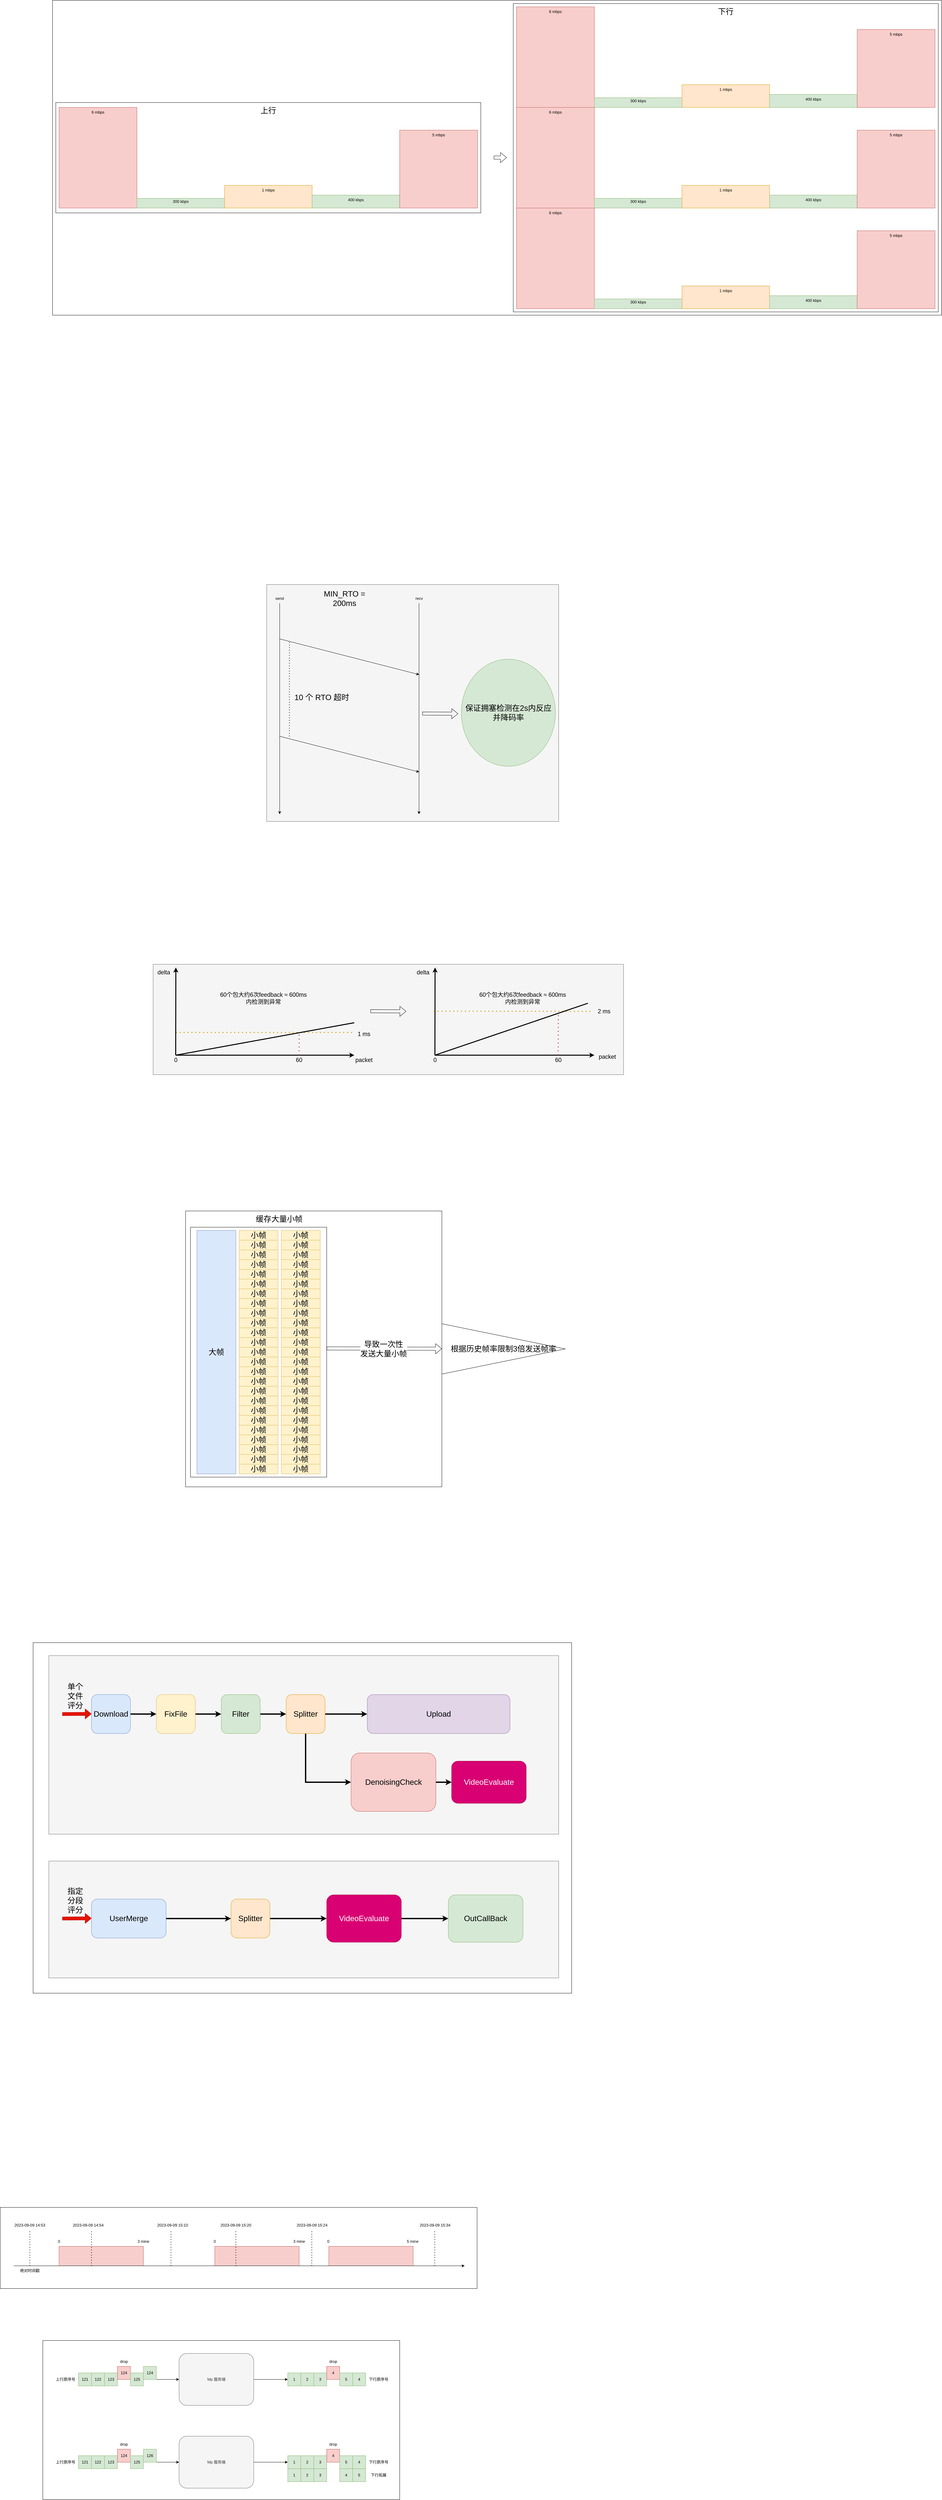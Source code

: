 <mxfile version="22.0.8" type="github">
  <diagram name="第 1 页" id="260TUSk2W1-GkV5xTCUj">
    <mxGraphModel dx="3405" dy="935" grid="1" gridSize="10" guides="1" tooltips="1" connect="1" arrows="1" fold="1" page="1" pageScale="1" pageWidth="827" pageHeight="1169" math="0" shadow="0">
      <root>
        <mxCell id="0" />
        <mxCell id="1" parent="0" />
        <mxCell id="SspkQav-6t4K1H_kej0I-39" value="" style="rounded=0;whiteSpace=wrap;html=1;" vertex="1" parent="1">
          <mxGeometry x="-1260" y="6040" width="1660" height="1080" as="geometry" />
        </mxCell>
        <mxCell id="SPhY1zzOBNbTOsHcX1JP-87" value="" style="rounded=0;whiteSpace=wrap;html=1;" parent="1" vertex="1">
          <mxGeometry x="-790" y="4710" width="790" height="850" as="geometry" />
        </mxCell>
        <mxCell id="SPhY1zzOBNbTOsHcX1JP-146" value="" style="rounded=0;whiteSpace=wrap;html=1;" parent="1" vertex="1">
          <mxGeometry x="-775" y="4760" width="420" height="770" as="geometry" />
        </mxCell>
        <mxCell id="SPhY1zzOBNbTOsHcX1JP-72" value="" style="rounded=0;whiteSpace=wrap;html=1;fillColor=#f5f5f5;fontColor=#333333;strokeColor=#666666;" parent="1" vertex="1">
          <mxGeometry x="-890" y="3950" width="1450" height="340" as="geometry" />
        </mxCell>
        <mxCell id="SPhY1zzOBNbTOsHcX1JP-46" value="" style="rounded=0;whiteSpace=wrap;html=1;" parent="1" vertex="1">
          <mxGeometry x="-1200" y="980" width="2740" height="970" as="geometry" />
        </mxCell>
        <mxCell id="SPhY1zzOBNbTOsHcX1JP-42" value="" style="rounded=0;whiteSpace=wrap;html=1;" parent="1" vertex="1">
          <mxGeometry x="-1190" y="1295" width="1310" height="340" as="geometry" />
        </mxCell>
        <mxCell id="SPhY1zzOBNbTOsHcX1JP-1" value="" style="rounded=0;whiteSpace=wrap;html=1;" parent="1" vertex="1">
          <mxGeometry x="220" y="990" width="1310" height="950" as="geometry" />
        </mxCell>
        <mxCell id="SPhY1zzOBNbTOsHcX1JP-2" value="" style="rounded=0;whiteSpace=wrap;html=1;fillColor=#f8cecc;strokeColor=#b85450;" parent="1" vertex="1">
          <mxGeometry x="-1180" y="1310" width="240" height="310" as="geometry" />
        </mxCell>
        <mxCell id="SPhY1zzOBNbTOsHcX1JP-3" value="" style="rounded=0;whiteSpace=wrap;html=1;fillColor=#d5e8d4;strokeColor=#82b366;" parent="1" vertex="1">
          <mxGeometry x="-940" y="1590" width="270" height="30" as="geometry" />
        </mxCell>
        <mxCell id="SPhY1zzOBNbTOsHcX1JP-4" value="" style="rounded=0;whiteSpace=wrap;html=1;fillColor=#ffe6cc;strokeColor=#d79b00;" parent="1" vertex="1">
          <mxGeometry x="-670" y="1550" width="270" height="70" as="geometry" />
        </mxCell>
        <mxCell id="SPhY1zzOBNbTOsHcX1JP-5" value="" style="rounded=0;whiteSpace=wrap;html=1;fillColor=#d5e8d4;strokeColor=#82b366;" parent="1" vertex="1">
          <mxGeometry x="-400" y="1580" width="270" height="40" as="geometry" />
        </mxCell>
        <mxCell id="SPhY1zzOBNbTOsHcX1JP-6" value="" style="rounded=0;whiteSpace=wrap;html=1;fillColor=#f8cecc;strokeColor=#b85450;" parent="1" vertex="1">
          <mxGeometry x="-130" y="1380" width="240" height="240" as="geometry" />
        </mxCell>
        <mxCell id="SPhY1zzOBNbTOsHcX1JP-7" value="6 mbps" style="text;strokeColor=none;align=center;fillColor=none;html=1;verticalAlign=middle;whiteSpace=wrap;rounded=0;" parent="1" vertex="1">
          <mxGeometry x="-1090" y="1310" width="60" height="30" as="geometry" />
        </mxCell>
        <mxCell id="SPhY1zzOBNbTOsHcX1JP-8" value="300 kbps" style="text;strokeColor=none;align=center;fillColor=none;html=1;verticalAlign=middle;whiteSpace=wrap;rounded=0;" parent="1" vertex="1">
          <mxGeometry x="-835" y="1585" width="60" height="30" as="geometry" />
        </mxCell>
        <mxCell id="SPhY1zzOBNbTOsHcX1JP-9" value="400 kbps" style="text;strokeColor=none;align=center;fillColor=none;html=1;verticalAlign=middle;whiteSpace=wrap;rounded=0;" parent="1" vertex="1">
          <mxGeometry x="-295" y="1580" width="60" height="30" as="geometry" />
        </mxCell>
        <mxCell id="SPhY1zzOBNbTOsHcX1JP-10" value="1 mbps" style="text;strokeColor=none;align=center;fillColor=none;html=1;verticalAlign=middle;whiteSpace=wrap;rounded=0;" parent="1" vertex="1">
          <mxGeometry x="-565" y="1550" width="60" height="30" as="geometry" />
        </mxCell>
        <mxCell id="SPhY1zzOBNbTOsHcX1JP-11" value="5 mbps" style="text;strokeColor=none;align=center;fillColor=none;html=1;verticalAlign=middle;whiteSpace=wrap;rounded=0;" parent="1" vertex="1">
          <mxGeometry x="-40" y="1380" width="60" height="30" as="geometry" />
        </mxCell>
        <mxCell id="SPhY1zzOBNbTOsHcX1JP-12" value="" style="rounded=0;whiteSpace=wrap;html=1;fillColor=#f8cecc;strokeColor=#b85450;" parent="1" vertex="1">
          <mxGeometry x="230" y="1000" width="240" height="310" as="geometry" />
        </mxCell>
        <mxCell id="SPhY1zzOBNbTOsHcX1JP-13" value="" style="rounded=0;whiteSpace=wrap;html=1;fillColor=#d5e8d4;strokeColor=#82b366;" parent="1" vertex="1">
          <mxGeometry x="470" y="1280" width="270" height="30" as="geometry" />
        </mxCell>
        <mxCell id="SPhY1zzOBNbTOsHcX1JP-14" value="" style="rounded=0;whiteSpace=wrap;html=1;fillColor=#ffe6cc;strokeColor=#d79b00;" parent="1" vertex="1">
          <mxGeometry x="740" y="1240" width="270" height="70" as="geometry" />
        </mxCell>
        <mxCell id="SPhY1zzOBNbTOsHcX1JP-15" value="" style="rounded=0;whiteSpace=wrap;html=1;fillColor=#d5e8d4;strokeColor=#82b366;" parent="1" vertex="1">
          <mxGeometry x="1010" y="1270" width="270" height="40" as="geometry" />
        </mxCell>
        <mxCell id="SPhY1zzOBNbTOsHcX1JP-16" value="" style="rounded=0;whiteSpace=wrap;html=1;fillColor=#f8cecc;strokeColor=#b85450;" parent="1" vertex="1">
          <mxGeometry x="1280" y="1070" width="240" height="240" as="geometry" />
        </mxCell>
        <mxCell id="SPhY1zzOBNbTOsHcX1JP-17" value="6 mbps" style="text;strokeColor=none;align=center;fillColor=none;html=1;verticalAlign=middle;whiteSpace=wrap;rounded=0;" parent="1" vertex="1">
          <mxGeometry x="320" y="1000" width="60" height="30" as="geometry" />
        </mxCell>
        <mxCell id="SPhY1zzOBNbTOsHcX1JP-18" value="300 kbps" style="text;strokeColor=none;align=center;fillColor=none;html=1;verticalAlign=middle;whiteSpace=wrap;rounded=0;" parent="1" vertex="1">
          <mxGeometry x="575" y="1275" width="60" height="30" as="geometry" />
        </mxCell>
        <mxCell id="SPhY1zzOBNbTOsHcX1JP-19" value="400 kbps" style="text;strokeColor=none;align=center;fillColor=none;html=1;verticalAlign=middle;whiteSpace=wrap;rounded=0;" parent="1" vertex="1">
          <mxGeometry x="1115" y="1270" width="60" height="30" as="geometry" />
        </mxCell>
        <mxCell id="SPhY1zzOBNbTOsHcX1JP-20" value="1 mbps" style="text;strokeColor=none;align=center;fillColor=none;html=1;verticalAlign=middle;whiteSpace=wrap;rounded=0;" parent="1" vertex="1">
          <mxGeometry x="845" y="1240" width="60" height="30" as="geometry" />
        </mxCell>
        <mxCell id="SPhY1zzOBNbTOsHcX1JP-21" value="5 mbps" style="text;strokeColor=none;align=center;fillColor=none;html=1;verticalAlign=middle;whiteSpace=wrap;rounded=0;" parent="1" vertex="1">
          <mxGeometry x="1370" y="1070" width="60" height="30" as="geometry" />
        </mxCell>
        <mxCell id="SPhY1zzOBNbTOsHcX1JP-22" value="" style="rounded=0;whiteSpace=wrap;html=1;fillColor=#f8cecc;strokeColor=#b85450;" parent="1" vertex="1">
          <mxGeometry x="230" y="1310" width="240" height="310" as="geometry" />
        </mxCell>
        <mxCell id="SPhY1zzOBNbTOsHcX1JP-23" value="" style="rounded=0;whiteSpace=wrap;html=1;fillColor=#d5e8d4;strokeColor=#82b366;" parent="1" vertex="1">
          <mxGeometry x="470" y="1590" width="270" height="30" as="geometry" />
        </mxCell>
        <mxCell id="SPhY1zzOBNbTOsHcX1JP-24" value="" style="rounded=0;whiteSpace=wrap;html=1;fillColor=#ffe6cc;strokeColor=#d79b00;" parent="1" vertex="1">
          <mxGeometry x="740" y="1550" width="270" height="70" as="geometry" />
        </mxCell>
        <mxCell id="SPhY1zzOBNbTOsHcX1JP-25" value="" style="rounded=0;whiteSpace=wrap;html=1;fillColor=#d5e8d4;strokeColor=#82b366;" parent="1" vertex="1">
          <mxGeometry x="1010" y="1580" width="270" height="40" as="geometry" />
        </mxCell>
        <mxCell id="SPhY1zzOBNbTOsHcX1JP-26" value="" style="rounded=0;whiteSpace=wrap;html=1;fillColor=#f8cecc;strokeColor=#b85450;" parent="1" vertex="1">
          <mxGeometry x="1280" y="1380" width="240" height="240" as="geometry" />
        </mxCell>
        <mxCell id="SPhY1zzOBNbTOsHcX1JP-27" value="6 mbps" style="text;strokeColor=none;align=center;fillColor=none;html=1;verticalAlign=middle;whiteSpace=wrap;rounded=0;" parent="1" vertex="1">
          <mxGeometry x="320" y="1310" width="60" height="30" as="geometry" />
        </mxCell>
        <mxCell id="SPhY1zzOBNbTOsHcX1JP-28" value="300 kbps" style="text;strokeColor=none;align=center;fillColor=none;html=1;verticalAlign=middle;whiteSpace=wrap;rounded=0;" parent="1" vertex="1">
          <mxGeometry x="575" y="1585" width="60" height="30" as="geometry" />
        </mxCell>
        <mxCell id="SPhY1zzOBNbTOsHcX1JP-29" value="400 kbps" style="text;strokeColor=none;align=center;fillColor=none;html=1;verticalAlign=middle;whiteSpace=wrap;rounded=0;" parent="1" vertex="1">
          <mxGeometry x="1115" y="1580" width="60" height="30" as="geometry" />
        </mxCell>
        <mxCell id="SPhY1zzOBNbTOsHcX1JP-30" value="1 mbps" style="text;strokeColor=none;align=center;fillColor=none;html=1;verticalAlign=middle;whiteSpace=wrap;rounded=0;" parent="1" vertex="1">
          <mxGeometry x="845" y="1550" width="60" height="30" as="geometry" />
        </mxCell>
        <mxCell id="SPhY1zzOBNbTOsHcX1JP-31" value="5 mbps" style="text;strokeColor=none;align=center;fillColor=none;html=1;verticalAlign=middle;whiteSpace=wrap;rounded=0;" parent="1" vertex="1">
          <mxGeometry x="1370" y="1380" width="60" height="30" as="geometry" />
        </mxCell>
        <mxCell id="SPhY1zzOBNbTOsHcX1JP-32" value="" style="rounded=0;whiteSpace=wrap;html=1;fillColor=#f8cecc;strokeColor=#b85450;" parent="1" vertex="1">
          <mxGeometry x="230" y="1620" width="240" height="310" as="geometry" />
        </mxCell>
        <mxCell id="SPhY1zzOBNbTOsHcX1JP-33" value="" style="rounded=0;whiteSpace=wrap;html=1;fillColor=#d5e8d4;strokeColor=#82b366;" parent="1" vertex="1">
          <mxGeometry x="470" y="1900" width="270" height="30" as="geometry" />
        </mxCell>
        <mxCell id="SPhY1zzOBNbTOsHcX1JP-34" value="" style="rounded=0;whiteSpace=wrap;html=1;fillColor=#ffe6cc;strokeColor=#d79b00;" parent="1" vertex="1">
          <mxGeometry x="740" y="1860" width="270" height="70" as="geometry" />
        </mxCell>
        <mxCell id="SPhY1zzOBNbTOsHcX1JP-35" value="" style="rounded=0;whiteSpace=wrap;html=1;fillColor=#d5e8d4;strokeColor=#82b366;" parent="1" vertex="1">
          <mxGeometry x="1010" y="1890" width="270" height="40" as="geometry" />
        </mxCell>
        <mxCell id="SPhY1zzOBNbTOsHcX1JP-36" value="" style="rounded=0;whiteSpace=wrap;html=1;fillColor=#f8cecc;strokeColor=#b85450;" parent="1" vertex="1">
          <mxGeometry x="1280" y="1690" width="240" height="240" as="geometry" />
        </mxCell>
        <mxCell id="SPhY1zzOBNbTOsHcX1JP-37" value="6 mbps" style="text;strokeColor=none;align=center;fillColor=none;html=1;verticalAlign=middle;whiteSpace=wrap;rounded=0;" parent="1" vertex="1">
          <mxGeometry x="320" y="1620" width="60" height="30" as="geometry" />
        </mxCell>
        <mxCell id="SPhY1zzOBNbTOsHcX1JP-38" value="300 kbps" style="text;strokeColor=none;align=center;fillColor=none;html=1;verticalAlign=middle;whiteSpace=wrap;rounded=0;" parent="1" vertex="1">
          <mxGeometry x="575" y="1895" width="60" height="30" as="geometry" />
        </mxCell>
        <mxCell id="SPhY1zzOBNbTOsHcX1JP-39" value="400 kbps" style="text;strokeColor=none;align=center;fillColor=none;html=1;verticalAlign=middle;whiteSpace=wrap;rounded=0;" parent="1" vertex="1">
          <mxGeometry x="1115" y="1890" width="60" height="30" as="geometry" />
        </mxCell>
        <mxCell id="SPhY1zzOBNbTOsHcX1JP-40" value="1 mbps" style="text;strokeColor=none;align=center;fillColor=none;html=1;verticalAlign=middle;whiteSpace=wrap;rounded=0;" parent="1" vertex="1">
          <mxGeometry x="845" y="1860" width="60" height="30" as="geometry" />
        </mxCell>
        <mxCell id="SPhY1zzOBNbTOsHcX1JP-41" value="5 mbps" style="text;strokeColor=none;align=center;fillColor=none;html=1;verticalAlign=middle;whiteSpace=wrap;rounded=0;" parent="1" vertex="1">
          <mxGeometry x="1370" y="1690" width="60" height="30" as="geometry" />
        </mxCell>
        <mxCell id="SPhY1zzOBNbTOsHcX1JP-43" value="" style="shape=flexArrow;endArrow=classic;html=1;rounded=0;" parent="1" edge="1">
          <mxGeometry width="50" height="50" relative="1" as="geometry">
            <mxPoint x="160" y="1464.5" as="sourcePoint" />
            <mxPoint x="200" y="1464.5" as="targetPoint" />
          </mxGeometry>
        </mxCell>
        <mxCell id="SPhY1zzOBNbTOsHcX1JP-44" value="&lt;font style=&quot;font-size: 24px;&quot;&gt;上行&lt;/font&gt;" style="text;strokeColor=none;align=center;fillColor=none;html=1;verticalAlign=middle;whiteSpace=wrap;rounded=0;" parent="1" vertex="1">
          <mxGeometry x="-565" y="1305" width="60" height="30" as="geometry" />
        </mxCell>
        <mxCell id="SPhY1zzOBNbTOsHcX1JP-45" value="&lt;font style=&quot;font-size: 24px;&quot;&gt;下行&lt;/font&gt;" style="text;strokeColor=none;align=center;fillColor=none;html=1;verticalAlign=middle;whiteSpace=wrap;rounded=0;" parent="1" vertex="1">
          <mxGeometry x="845" y="1000" width="60" height="30" as="geometry" />
        </mxCell>
        <mxCell id="SPhY1zzOBNbTOsHcX1JP-47" value="" style="rounded=0;whiteSpace=wrap;html=1;fillColor=#f5f5f5;fontColor=#333333;strokeColor=#666666;" parent="1" vertex="1">
          <mxGeometry x="-540" y="2780" width="900" height="730" as="geometry" />
        </mxCell>
        <mxCell id="SPhY1zzOBNbTOsHcX1JP-48" value="" style="endArrow=classic;html=1;rounded=0;" parent="1" edge="1">
          <mxGeometry width="50" height="50" relative="1" as="geometry">
            <mxPoint x="-70.5" y="2837.5" as="sourcePoint" />
            <mxPoint x="-70.5" y="3487.5" as="targetPoint" />
          </mxGeometry>
        </mxCell>
        <mxCell id="SPhY1zzOBNbTOsHcX1JP-49" value="" style="endArrow=classic;html=1;rounded=0;" parent="1" edge="1">
          <mxGeometry width="50" height="50" relative="1" as="geometry">
            <mxPoint x="-500" y="2837.5" as="sourcePoint" />
            <mxPoint x="-500" y="3487.5" as="targetPoint" />
          </mxGeometry>
        </mxCell>
        <mxCell id="SPhY1zzOBNbTOsHcX1JP-51" value="" style="endArrow=classic;html=1;rounded=0;" parent="1" edge="1">
          <mxGeometry width="50" height="50" relative="1" as="geometry">
            <mxPoint x="-500" y="2947.5" as="sourcePoint" />
            <mxPoint x="-70" y="3057.5" as="targetPoint" />
          </mxGeometry>
        </mxCell>
        <mxCell id="SPhY1zzOBNbTOsHcX1JP-52" value="" style="endArrow=classic;html=1;rounded=0;" parent="1" edge="1">
          <mxGeometry width="50" height="50" relative="1" as="geometry">
            <mxPoint x="-500" y="3247.5" as="sourcePoint" />
            <mxPoint x="-70" y="3357.5" as="targetPoint" />
          </mxGeometry>
        </mxCell>
        <mxCell id="SPhY1zzOBNbTOsHcX1JP-53" value="" style="endArrow=none;dashed=1;html=1;dashPattern=1 3;strokeWidth=2;rounded=0;" parent="1" edge="1">
          <mxGeometry width="50" height="50" relative="1" as="geometry">
            <mxPoint x="-470" y="3247.5" as="sourcePoint" />
            <mxPoint x="-470" y="2957.5" as="targetPoint" />
          </mxGeometry>
        </mxCell>
        <mxCell id="SPhY1zzOBNbTOsHcX1JP-54" value="&lt;font style=&quot;font-size: 24px;&quot;&gt;10 个 RTO 超时&lt;/font&gt;" style="text;strokeColor=none;align=center;fillColor=none;html=1;verticalAlign=middle;whiteSpace=wrap;rounded=0;" parent="1" vertex="1">
          <mxGeometry x="-470" y="3077.5" width="200" height="100" as="geometry" />
        </mxCell>
        <mxCell id="SPhY1zzOBNbTOsHcX1JP-55" value="send" style="text;strokeColor=none;align=center;fillColor=none;html=1;verticalAlign=middle;whiteSpace=wrap;rounded=0;" parent="1" vertex="1">
          <mxGeometry x="-530" y="2807.5" width="60" height="30" as="geometry" />
        </mxCell>
        <mxCell id="SPhY1zzOBNbTOsHcX1JP-56" value="recv" style="text;strokeColor=none;align=center;fillColor=none;html=1;verticalAlign=middle;whiteSpace=wrap;rounded=0;" parent="1" vertex="1">
          <mxGeometry x="-100" y="2807.5" width="60" height="30" as="geometry" />
        </mxCell>
        <mxCell id="SPhY1zzOBNbTOsHcX1JP-57" value="&lt;font style=&quot;font-size: 24px;&quot;&gt;MIN_RTO = 200ms&lt;/font&gt;" style="text;strokeColor=none;align=center;fillColor=none;html=1;verticalAlign=middle;whiteSpace=wrap;rounded=0;" parent="1" vertex="1">
          <mxGeometry x="-400" y="2772.5" width="200" height="100" as="geometry" />
        </mxCell>
        <mxCell id="SPhY1zzOBNbTOsHcX1JP-58" value="" style="shape=flexArrow;endArrow=classic;html=1;rounded=0;" parent="1" edge="1">
          <mxGeometry width="50" height="50" relative="1" as="geometry">
            <mxPoint x="-60" y="3177.5" as="sourcePoint" />
            <mxPoint x="50" y="3178" as="targetPoint" />
          </mxGeometry>
        </mxCell>
        <mxCell id="SPhY1zzOBNbTOsHcX1JP-59" value="&lt;font style=&quot;font-size: 24px;&quot;&gt;保证拥塞检测在2s内反应并降码率&lt;/font&gt;" style="ellipse;whiteSpace=wrap;html=1;fillColor=#d5e8d4;strokeColor=#82b366;" parent="1" vertex="1">
          <mxGeometry x="60" y="3010" width="290" height="330" as="geometry" />
        </mxCell>
        <mxCell id="SPhY1zzOBNbTOsHcX1JP-61" value="" style="endArrow=classic;html=1;rounded=0;strokeWidth=3;" parent="1" edge="1">
          <mxGeometry width="50" height="50" relative="1" as="geometry">
            <mxPoint x="-820" y="4230" as="sourcePoint" />
            <mxPoint x="-270" y="4230" as="targetPoint" />
          </mxGeometry>
        </mxCell>
        <mxCell id="SPhY1zzOBNbTOsHcX1JP-63" value="&lt;font style=&quot;font-size: 18px;&quot;&gt;packet&lt;/font&gt;" style="text;strokeColor=none;align=center;fillColor=none;html=1;verticalAlign=middle;whiteSpace=wrap;rounded=0;strokeWidth=3;" parent="1" vertex="1">
          <mxGeometry x="-270" y="4230" width="60" height="30" as="geometry" />
        </mxCell>
        <mxCell id="SPhY1zzOBNbTOsHcX1JP-64" value="&lt;font style=&quot;font-size: 18px;&quot;&gt;delta&lt;/font&gt;" style="text;strokeColor=none;align=center;fillColor=none;html=1;verticalAlign=middle;whiteSpace=wrap;rounded=0;strokeWidth=3;" parent="1" vertex="1">
          <mxGeometry x="-887" y="3960" width="60" height="30" as="geometry" />
        </mxCell>
        <mxCell id="SPhY1zzOBNbTOsHcX1JP-65" value="&lt;font style=&quot;font-size: 18px;&quot;&gt;0&lt;/font&gt;" style="text;strokeColor=none;align=center;fillColor=none;html=1;verticalAlign=middle;whiteSpace=wrap;rounded=0;strokeWidth=3;" parent="1" vertex="1">
          <mxGeometry x="-850" y="4230" width="60" height="30" as="geometry" />
        </mxCell>
        <mxCell id="SPhY1zzOBNbTOsHcX1JP-67" value="" style="endArrow=none;dashed=1;html=1;dashPattern=1 3;strokeWidth=3;rounded=0;fillColor=#ffe6cc;strokeColor=#d79b00;" parent="1" edge="1">
          <mxGeometry width="50" height="50" relative="1" as="geometry">
            <mxPoint x="-820" y="4160" as="sourcePoint" />
            <mxPoint x="-270" y="4160" as="targetPoint" />
          </mxGeometry>
        </mxCell>
        <mxCell id="SPhY1zzOBNbTOsHcX1JP-68" value="&lt;font style=&quot;font-size: 18px;&quot;&gt;1 ms&lt;/font&gt;" style="text;strokeColor=none;align=center;fillColor=none;html=1;verticalAlign=middle;whiteSpace=wrap;rounded=0;strokeWidth=3;" parent="1" vertex="1">
          <mxGeometry x="-270" y="4150" width="60" height="30" as="geometry" />
        </mxCell>
        <mxCell id="SPhY1zzOBNbTOsHcX1JP-69" value="" style="endArrow=none;html=1;rounded=0;strokeWidth=3;" parent="1" edge="1">
          <mxGeometry width="50" height="50" relative="1" as="geometry">
            <mxPoint x="-820" y="4230" as="sourcePoint" />
            <mxPoint x="-270" y="4130" as="targetPoint" />
          </mxGeometry>
        </mxCell>
        <mxCell id="SPhY1zzOBNbTOsHcX1JP-70" value="" style="endArrow=none;dashed=1;html=1;dashPattern=1 3;strokeWidth=3;rounded=0;fillColor=#f8cecc;strokeColor=#b85450;" parent="1" edge="1">
          <mxGeometry width="50" height="50" relative="1" as="geometry">
            <mxPoint x="-440" y="4230" as="sourcePoint" />
            <mxPoint x="-440" y="4160" as="targetPoint" />
          </mxGeometry>
        </mxCell>
        <mxCell id="SPhY1zzOBNbTOsHcX1JP-71" value="&lt;font style=&quot;font-size: 18px;&quot;&gt;60&lt;/font&gt;" style="text;strokeColor=none;align=center;fillColor=none;html=1;verticalAlign=middle;whiteSpace=wrap;rounded=0;strokeWidth=3;" parent="1" vertex="1">
          <mxGeometry x="-470" y="4230" width="60" height="30" as="geometry" />
        </mxCell>
        <mxCell id="SPhY1zzOBNbTOsHcX1JP-73" value="&lt;font style=&quot;font-size: 18px;&quot;&gt;60个包大约6次feedback ≈ 600ms 内检测到异常&lt;/font&gt;" style="text;strokeColor=none;align=center;fillColor=none;html=1;verticalAlign=middle;whiteSpace=wrap;rounded=0;" parent="1" vertex="1">
          <mxGeometry x="-690" y="4040" width="280" height="30" as="geometry" />
        </mxCell>
        <mxCell id="SPhY1zzOBNbTOsHcX1JP-74" value="" style="shape=flexArrow;endArrow=classic;html=1;rounded=0;" parent="1" edge="1">
          <mxGeometry width="50" height="50" relative="1" as="geometry">
            <mxPoint x="-220" y="4094.5" as="sourcePoint" />
            <mxPoint x="-110" y="4095" as="targetPoint" />
          </mxGeometry>
        </mxCell>
        <mxCell id="SPhY1zzOBNbTOsHcX1JP-75" value="" style="endArrow=classic;html=1;rounded=0;strokeWidth=3;" parent="1" edge="1">
          <mxGeometry width="50" height="50" relative="1" as="geometry">
            <mxPoint x="-21.5" y="4230" as="sourcePoint" />
            <mxPoint x="470" y="4230" as="targetPoint" />
          </mxGeometry>
        </mxCell>
        <mxCell id="SPhY1zzOBNbTOsHcX1JP-76" value="" style="endArrow=classic;html=1;rounded=0;strokeWidth=3;" parent="1" edge="1">
          <mxGeometry width="50" height="50" relative="1" as="geometry">
            <mxPoint x="-21.5" y="4230" as="sourcePoint" />
            <mxPoint x="-21" y="3960" as="targetPoint" />
          </mxGeometry>
        </mxCell>
        <mxCell id="SPhY1zzOBNbTOsHcX1JP-77" value="&lt;font style=&quot;font-size: 18px;&quot;&gt;packet&lt;/font&gt;" style="text;strokeColor=none;align=center;fillColor=none;html=1;verticalAlign=middle;whiteSpace=wrap;rounded=0;strokeWidth=3;" parent="1" vertex="1">
          <mxGeometry x="480" y="4220" width="60" height="30" as="geometry" />
        </mxCell>
        <mxCell id="SPhY1zzOBNbTOsHcX1JP-78" value="&lt;font style=&quot;font-size: 18px;&quot;&gt;delta&lt;/font&gt;" style="text;strokeColor=none;align=center;fillColor=none;html=1;verticalAlign=middle;whiteSpace=wrap;rounded=0;strokeWidth=3;" parent="1" vertex="1">
          <mxGeometry x="-88.5" y="3960" width="60" height="30" as="geometry" />
        </mxCell>
        <mxCell id="SPhY1zzOBNbTOsHcX1JP-79" value="&lt;font style=&quot;font-size: 18px;&quot;&gt;0&lt;/font&gt;" style="text;strokeColor=none;align=center;fillColor=none;html=1;verticalAlign=middle;whiteSpace=wrap;rounded=0;strokeWidth=3;" parent="1" vertex="1">
          <mxGeometry x="-51.5" y="4230" width="60" height="30" as="geometry" />
        </mxCell>
        <mxCell id="SPhY1zzOBNbTOsHcX1JP-80" value="" style="endArrow=none;dashed=1;html=1;dashPattern=1 3;strokeWidth=3;rounded=0;fillColor=#ffe6cc;strokeColor=#d79b00;" parent="1" edge="1">
          <mxGeometry width="50" height="50" relative="1" as="geometry">
            <mxPoint x="-25" y="4094.5" as="sourcePoint" />
            <mxPoint x="460" y="4095" as="targetPoint" />
          </mxGeometry>
        </mxCell>
        <mxCell id="SPhY1zzOBNbTOsHcX1JP-81" value="&lt;font style=&quot;font-size: 18px;&quot;&gt;2 ms&lt;/font&gt;" style="text;strokeColor=none;align=center;fillColor=none;html=1;verticalAlign=middle;whiteSpace=wrap;rounded=0;strokeWidth=3;" parent="1" vertex="1">
          <mxGeometry x="470" y="4080" width="60" height="30" as="geometry" />
        </mxCell>
        <mxCell id="SPhY1zzOBNbTOsHcX1JP-82" value="" style="endArrow=none;html=1;rounded=0;strokeWidth=3;" parent="1" edge="1">
          <mxGeometry width="50" height="50" relative="1" as="geometry">
            <mxPoint x="-21.5" y="4230" as="sourcePoint" />
            <mxPoint x="450" y="4070" as="targetPoint" />
          </mxGeometry>
        </mxCell>
        <mxCell id="SPhY1zzOBNbTOsHcX1JP-83" value="" style="endArrow=none;dashed=1;html=1;dashPattern=1 3;strokeWidth=3;rounded=0;fillColor=#f8cecc;strokeColor=#b85450;" parent="1" edge="1">
          <mxGeometry width="50" height="50" relative="1" as="geometry">
            <mxPoint x="358.5" y="4230" as="sourcePoint" />
            <mxPoint x="359" y="4100" as="targetPoint" />
          </mxGeometry>
        </mxCell>
        <mxCell id="SPhY1zzOBNbTOsHcX1JP-84" value="&lt;font style=&quot;font-size: 18px;&quot;&gt;60&lt;/font&gt;" style="text;strokeColor=none;align=center;fillColor=none;html=1;verticalAlign=middle;whiteSpace=wrap;rounded=0;strokeWidth=3;" parent="1" vertex="1">
          <mxGeometry x="328.5" y="4230" width="60" height="30" as="geometry" />
        </mxCell>
        <mxCell id="SPhY1zzOBNbTOsHcX1JP-85" value="&lt;font style=&quot;font-size: 18px;&quot;&gt;60个包大约6次feedback ≈ 600ms 内检测到异常&lt;/font&gt;" style="text;strokeColor=none;align=center;fillColor=none;html=1;verticalAlign=middle;whiteSpace=wrap;rounded=0;" parent="1" vertex="1">
          <mxGeometry x="108.5" y="4040" width="280" height="30" as="geometry" />
        </mxCell>
        <mxCell id="SPhY1zzOBNbTOsHcX1JP-86" value="" style="endArrow=classic;html=1;rounded=0;strokeWidth=3;" parent="1" edge="1">
          <mxGeometry width="50" height="50" relative="1" as="geometry">
            <mxPoint x="-820.5" y="4230" as="sourcePoint" />
            <mxPoint x="-820" y="3960" as="targetPoint" />
          </mxGeometry>
        </mxCell>
        <mxCell id="SPhY1zzOBNbTOsHcX1JP-88" value="&lt;font style=&quot;font-size: 24px;&quot;&gt;大帧&lt;/font&gt;" style="rounded=0;whiteSpace=wrap;html=1;fillColor=#dae8fc;strokeColor=#6c8ebf;" parent="1" vertex="1">
          <mxGeometry x="-755" y="4770" width="120" height="750" as="geometry" />
        </mxCell>
        <mxCell id="SPhY1zzOBNbTOsHcX1JP-89" value="&lt;font style=&quot;font-size: 24px;&quot;&gt;小帧&lt;/font&gt;" style="rounded=0;whiteSpace=wrap;html=1;fillColor=#fff2cc;strokeColor=#d6b656;" parent="1" vertex="1">
          <mxGeometry x="-625" y="5490" width="120" height="30" as="geometry" />
        </mxCell>
        <mxCell id="SPhY1zzOBNbTOsHcX1JP-97" value="&lt;font style=&quot;font-size: 24px;&quot;&gt;小帧&lt;/font&gt;" style="rounded=0;whiteSpace=wrap;html=1;fillColor=#fff2cc;strokeColor=#d6b656;" parent="1" vertex="1">
          <mxGeometry x="-625" y="5460" width="120" height="30" as="geometry" />
        </mxCell>
        <mxCell id="SPhY1zzOBNbTOsHcX1JP-98" value="&lt;font style=&quot;font-size: 24px;&quot;&gt;小帧&lt;/font&gt;" style="rounded=0;whiteSpace=wrap;html=1;fillColor=#fff2cc;strokeColor=#d6b656;" parent="1" vertex="1">
          <mxGeometry x="-625" y="5430" width="120" height="30" as="geometry" />
        </mxCell>
        <mxCell id="SPhY1zzOBNbTOsHcX1JP-99" value="&lt;font style=&quot;font-size: 24px;&quot;&gt;小帧&lt;/font&gt;" style="rounded=0;whiteSpace=wrap;html=1;fillColor=#fff2cc;strokeColor=#d6b656;" parent="1" vertex="1">
          <mxGeometry x="-625" y="5400" width="120" height="30" as="geometry" />
        </mxCell>
        <mxCell id="SPhY1zzOBNbTOsHcX1JP-100" value="&lt;font style=&quot;font-size: 24px;&quot;&gt;小帧&lt;/font&gt;" style="rounded=0;whiteSpace=wrap;html=1;fillColor=#fff2cc;strokeColor=#d6b656;" parent="1" vertex="1">
          <mxGeometry x="-625" y="5370" width="120" height="30" as="geometry" />
        </mxCell>
        <mxCell id="SPhY1zzOBNbTOsHcX1JP-101" value="&lt;font style=&quot;font-size: 24px;&quot;&gt;小帧&lt;/font&gt;" style="rounded=0;whiteSpace=wrap;html=1;fillColor=#fff2cc;strokeColor=#d6b656;" parent="1" vertex="1">
          <mxGeometry x="-625" y="5340" width="120" height="30" as="geometry" />
        </mxCell>
        <mxCell id="SPhY1zzOBNbTOsHcX1JP-102" value="&lt;font style=&quot;font-size: 24px;&quot;&gt;小帧&lt;/font&gt;" style="rounded=0;whiteSpace=wrap;html=1;fillColor=#fff2cc;strokeColor=#d6b656;" parent="1" vertex="1">
          <mxGeometry x="-625" y="5310" width="120" height="30" as="geometry" />
        </mxCell>
        <mxCell id="SPhY1zzOBNbTOsHcX1JP-103" value="&lt;font style=&quot;font-size: 24px;&quot;&gt;小帧&lt;/font&gt;" style="rounded=0;whiteSpace=wrap;html=1;fillColor=#fff2cc;strokeColor=#d6b656;" parent="1" vertex="1">
          <mxGeometry x="-625" y="5280" width="120" height="30" as="geometry" />
        </mxCell>
        <mxCell id="SPhY1zzOBNbTOsHcX1JP-104" value="&lt;font style=&quot;font-size: 24px;&quot;&gt;小帧&lt;/font&gt;" style="rounded=0;whiteSpace=wrap;html=1;fillColor=#fff2cc;strokeColor=#d6b656;" parent="1" vertex="1">
          <mxGeometry x="-625" y="5250" width="120" height="30" as="geometry" />
        </mxCell>
        <mxCell id="SPhY1zzOBNbTOsHcX1JP-105" value="&lt;font style=&quot;font-size: 24px;&quot;&gt;小帧&lt;/font&gt;" style="rounded=0;whiteSpace=wrap;html=1;fillColor=#fff2cc;strokeColor=#d6b656;" parent="1" vertex="1">
          <mxGeometry x="-625" y="5220" width="120" height="30" as="geometry" />
        </mxCell>
        <mxCell id="SPhY1zzOBNbTOsHcX1JP-106" value="&lt;font style=&quot;font-size: 24px;&quot;&gt;小帧&lt;/font&gt;" style="rounded=0;whiteSpace=wrap;html=1;fillColor=#fff2cc;strokeColor=#d6b656;" parent="1" vertex="1">
          <mxGeometry x="-625" y="5190" width="120" height="30" as="geometry" />
        </mxCell>
        <mxCell id="SPhY1zzOBNbTOsHcX1JP-107" value="&lt;font style=&quot;font-size: 24px;&quot;&gt;小帧&lt;/font&gt;" style="rounded=0;whiteSpace=wrap;html=1;fillColor=#fff2cc;strokeColor=#d6b656;" parent="1" vertex="1">
          <mxGeometry x="-625" y="5160" width="120" height="30" as="geometry" />
        </mxCell>
        <mxCell id="SPhY1zzOBNbTOsHcX1JP-108" value="&lt;font style=&quot;font-size: 24px;&quot;&gt;小帧&lt;/font&gt;" style="rounded=0;whiteSpace=wrap;html=1;fillColor=#fff2cc;strokeColor=#d6b656;" parent="1" vertex="1">
          <mxGeometry x="-625" y="5130" width="120" height="30" as="geometry" />
        </mxCell>
        <mxCell id="SPhY1zzOBNbTOsHcX1JP-109" value="&lt;font style=&quot;font-size: 24px;&quot;&gt;小帧&lt;/font&gt;" style="rounded=0;whiteSpace=wrap;html=1;fillColor=#fff2cc;strokeColor=#d6b656;" parent="1" vertex="1">
          <mxGeometry x="-625" y="5100" width="120" height="30" as="geometry" />
        </mxCell>
        <mxCell id="SPhY1zzOBNbTOsHcX1JP-110" value="&lt;font style=&quot;font-size: 24px;&quot;&gt;小帧&lt;/font&gt;" style="rounded=0;whiteSpace=wrap;html=1;fillColor=#fff2cc;strokeColor=#d6b656;" parent="1" vertex="1">
          <mxGeometry x="-625" y="5070" width="120" height="30" as="geometry" />
        </mxCell>
        <mxCell id="SPhY1zzOBNbTOsHcX1JP-111" value="&lt;font style=&quot;font-size: 24px;&quot;&gt;小帧&lt;/font&gt;" style="rounded=0;whiteSpace=wrap;html=1;fillColor=#fff2cc;strokeColor=#d6b656;" parent="1" vertex="1">
          <mxGeometry x="-625" y="5040" width="120" height="30" as="geometry" />
        </mxCell>
        <mxCell id="SPhY1zzOBNbTOsHcX1JP-112" value="&lt;font style=&quot;font-size: 24px;&quot;&gt;小帧&lt;/font&gt;" style="rounded=0;whiteSpace=wrap;html=1;fillColor=#fff2cc;strokeColor=#d6b656;" parent="1" vertex="1">
          <mxGeometry x="-625" y="5010" width="120" height="30" as="geometry" />
        </mxCell>
        <mxCell id="SPhY1zzOBNbTOsHcX1JP-113" value="&lt;font style=&quot;font-size: 24px;&quot;&gt;小帧&lt;/font&gt;" style="rounded=0;whiteSpace=wrap;html=1;fillColor=#fff2cc;strokeColor=#d6b656;" parent="1" vertex="1">
          <mxGeometry x="-625" y="4980" width="120" height="30" as="geometry" />
        </mxCell>
        <mxCell id="SPhY1zzOBNbTOsHcX1JP-114" value="&lt;font style=&quot;font-size: 24px;&quot;&gt;小帧&lt;/font&gt;" style="rounded=0;whiteSpace=wrap;html=1;fillColor=#fff2cc;strokeColor=#d6b656;" parent="1" vertex="1">
          <mxGeometry x="-625" y="4950" width="120" height="30" as="geometry" />
        </mxCell>
        <mxCell id="SPhY1zzOBNbTOsHcX1JP-115" value="&lt;font style=&quot;font-size: 24px;&quot;&gt;小帧&lt;/font&gt;" style="rounded=0;whiteSpace=wrap;html=1;fillColor=#fff2cc;strokeColor=#d6b656;" parent="1" vertex="1">
          <mxGeometry x="-625" y="4920" width="120" height="30" as="geometry" />
        </mxCell>
        <mxCell id="SPhY1zzOBNbTOsHcX1JP-116" value="&lt;font style=&quot;font-size: 24px;&quot;&gt;小帧&lt;/font&gt;" style="rounded=0;whiteSpace=wrap;html=1;fillColor=#fff2cc;strokeColor=#d6b656;" parent="1" vertex="1">
          <mxGeometry x="-625" y="4890" width="120" height="30" as="geometry" />
        </mxCell>
        <mxCell id="SPhY1zzOBNbTOsHcX1JP-117" value="&lt;font style=&quot;font-size: 24px;&quot;&gt;小帧&lt;/font&gt;" style="rounded=0;whiteSpace=wrap;html=1;fillColor=#fff2cc;strokeColor=#d6b656;" parent="1" vertex="1">
          <mxGeometry x="-625" y="4860" width="120" height="30" as="geometry" />
        </mxCell>
        <mxCell id="SPhY1zzOBNbTOsHcX1JP-118" value="&lt;font style=&quot;font-size: 24px;&quot;&gt;小帧&lt;/font&gt;" style="rounded=0;whiteSpace=wrap;html=1;fillColor=#fff2cc;strokeColor=#d6b656;" parent="1" vertex="1">
          <mxGeometry x="-625" y="4830" width="120" height="30" as="geometry" />
        </mxCell>
        <mxCell id="SPhY1zzOBNbTOsHcX1JP-119" value="&lt;font style=&quot;font-size: 24px;&quot;&gt;小帧&lt;/font&gt;" style="rounded=0;whiteSpace=wrap;html=1;fillColor=#fff2cc;strokeColor=#d6b656;" parent="1" vertex="1">
          <mxGeometry x="-625" y="4800" width="120" height="30" as="geometry" />
        </mxCell>
        <mxCell id="SPhY1zzOBNbTOsHcX1JP-120" value="&lt;font style=&quot;font-size: 24px;&quot;&gt;小帧&lt;/font&gt;" style="rounded=0;whiteSpace=wrap;html=1;fillColor=#fff2cc;strokeColor=#d6b656;" parent="1" vertex="1">
          <mxGeometry x="-625" y="4770" width="120" height="30" as="geometry" />
        </mxCell>
        <mxCell id="SPhY1zzOBNbTOsHcX1JP-121" value="&lt;font style=&quot;font-size: 24px;&quot;&gt;小帧&lt;/font&gt;" style="rounded=0;whiteSpace=wrap;html=1;fillColor=#fff2cc;strokeColor=#d6b656;" parent="1" vertex="1">
          <mxGeometry x="-495" y="5490" width="120" height="30" as="geometry" />
        </mxCell>
        <mxCell id="SPhY1zzOBNbTOsHcX1JP-122" value="&lt;font style=&quot;font-size: 24px;&quot;&gt;小帧&lt;/font&gt;" style="rounded=0;whiteSpace=wrap;html=1;fillColor=#fff2cc;strokeColor=#d6b656;" parent="1" vertex="1">
          <mxGeometry x="-495" y="5460" width="120" height="30" as="geometry" />
        </mxCell>
        <mxCell id="SPhY1zzOBNbTOsHcX1JP-123" value="&lt;font style=&quot;font-size: 24px;&quot;&gt;小帧&lt;/font&gt;" style="rounded=0;whiteSpace=wrap;html=1;fillColor=#fff2cc;strokeColor=#d6b656;" parent="1" vertex="1">
          <mxGeometry x="-495" y="5430" width="120" height="30" as="geometry" />
        </mxCell>
        <mxCell id="SPhY1zzOBNbTOsHcX1JP-124" value="&lt;font style=&quot;font-size: 24px;&quot;&gt;小帧&lt;/font&gt;" style="rounded=0;whiteSpace=wrap;html=1;fillColor=#fff2cc;strokeColor=#d6b656;" parent="1" vertex="1">
          <mxGeometry x="-495" y="5400" width="120" height="30" as="geometry" />
        </mxCell>
        <mxCell id="SPhY1zzOBNbTOsHcX1JP-125" value="&lt;font style=&quot;font-size: 24px;&quot;&gt;小帧&lt;/font&gt;" style="rounded=0;whiteSpace=wrap;html=1;fillColor=#fff2cc;strokeColor=#d6b656;" parent="1" vertex="1">
          <mxGeometry x="-495" y="5370" width="120" height="30" as="geometry" />
        </mxCell>
        <mxCell id="SPhY1zzOBNbTOsHcX1JP-126" value="&lt;font style=&quot;font-size: 24px;&quot;&gt;小帧&lt;/font&gt;" style="rounded=0;whiteSpace=wrap;html=1;fillColor=#fff2cc;strokeColor=#d6b656;" parent="1" vertex="1">
          <mxGeometry x="-495" y="5340" width="120" height="30" as="geometry" />
        </mxCell>
        <mxCell id="SPhY1zzOBNbTOsHcX1JP-127" value="&lt;font style=&quot;font-size: 24px;&quot;&gt;小帧&lt;/font&gt;" style="rounded=0;whiteSpace=wrap;html=1;fillColor=#fff2cc;strokeColor=#d6b656;" parent="1" vertex="1">
          <mxGeometry x="-495" y="5310" width="120" height="30" as="geometry" />
        </mxCell>
        <mxCell id="SPhY1zzOBNbTOsHcX1JP-128" value="&lt;font style=&quot;font-size: 24px;&quot;&gt;小帧&lt;/font&gt;" style="rounded=0;whiteSpace=wrap;html=1;fillColor=#fff2cc;strokeColor=#d6b656;" parent="1" vertex="1">
          <mxGeometry x="-495" y="5280" width="120" height="30" as="geometry" />
        </mxCell>
        <mxCell id="SPhY1zzOBNbTOsHcX1JP-129" value="&lt;font style=&quot;font-size: 24px;&quot;&gt;小帧&lt;/font&gt;" style="rounded=0;whiteSpace=wrap;html=1;fillColor=#fff2cc;strokeColor=#d6b656;" parent="1" vertex="1">
          <mxGeometry x="-495" y="5250" width="120" height="30" as="geometry" />
        </mxCell>
        <mxCell id="SPhY1zzOBNbTOsHcX1JP-130" value="&lt;font style=&quot;font-size: 24px;&quot;&gt;小帧&lt;/font&gt;" style="rounded=0;whiteSpace=wrap;html=1;fillColor=#fff2cc;strokeColor=#d6b656;" parent="1" vertex="1">
          <mxGeometry x="-495" y="5220" width="120" height="30" as="geometry" />
        </mxCell>
        <mxCell id="SPhY1zzOBNbTOsHcX1JP-131" value="&lt;font style=&quot;font-size: 24px;&quot;&gt;小帧&lt;/font&gt;" style="rounded=0;whiteSpace=wrap;html=1;fillColor=#fff2cc;strokeColor=#d6b656;" parent="1" vertex="1">
          <mxGeometry x="-495" y="5190" width="120" height="30" as="geometry" />
        </mxCell>
        <mxCell id="SPhY1zzOBNbTOsHcX1JP-132" value="&lt;font style=&quot;font-size: 24px;&quot;&gt;小帧&lt;/font&gt;" style="rounded=0;whiteSpace=wrap;html=1;fillColor=#fff2cc;strokeColor=#d6b656;" parent="1" vertex="1">
          <mxGeometry x="-495" y="5160" width="120" height="30" as="geometry" />
        </mxCell>
        <mxCell id="SPhY1zzOBNbTOsHcX1JP-133" value="&lt;font style=&quot;font-size: 24px;&quot;&gt;小帧&lt;/font&gt;" style="rounded=0;whiteSpace=wrap;html=1;fillColor=#fff2cc;strokeColor=#d6b656;" parent="1" vertex="1">
          <mxGeometry x="-495" y="5130" width="120" height="30" as="geometry" />
        </mxCell>
        <mxCell id="SPhY1zzOBNbTOsHcX1JP-134" value="&lt;font style=&quot;font-size: 24px;&quot;&gt;小帧&lt;/font&gt;" style="rounded=0;whiteSpace=wrap;html=1;fillColor=#fff2cc;strokeColor=#d6b656;" parent="1" vertex="1">
          <mxGeometry x="-495" y="5100" width="120" height="30" as="geometry" />
        </mxCell>
        <mxCell id="SPhY1zzOBNbTOsHcX1JP-135" value="&lt;font style=&quot;font-size: 24px;&quot;&gt;小帧&lt;/font&gt;" style="rounded=0;whiteSpace=wrap;html=1;fillColor=#fff2cc;strokeColor=#d6b656;" parent="1" vertex="1">
          <mxGeometry x="-495" y="5070" width="120" height="30" as="geometry" />
        </mxCell>
        <mxCell id="SPhY1zzOBNbTOsHcX1JP-136" value="&lt;font style=&quot;font-size: 24px;&quot;&gt;小帧&lt;/font&gt;" style="rounded=0;whiteSpace=wrap;html=1;fillColor=#fff2cc;strokeColor=#d6b656;" parent="1" vertex="1">
          <mxGeometry x="-495" y="5040" width="120" height="30" as="geometry" />
        </mxCell>
        <mxCell id="SPhY1zzOBNbTOsHcX1JP-137" value="&lt;font style=&quot;font-size: 24px;&quot;&gt;小帧&lt;/font&gt;" style="rounded=0;whiteSpace=wrap;html=1;fillColor=#fff2cc;strokeColor=#d6b656;" parent="1" vertex="1">
          <mxGeometry x="-495" y="5010" width="120" height="30" as="geometry" />
        </mxCell>
        <mxCell id="SPhY1zzOBNbTOsHcX1JP-138" value="&lt;font style=&quot;font-size: 24px;&quot;&gt;小帧&lt;/font&gt;" style="rounded=0;whiteSpace=wrap;html=1;fillColor=#fff2cc;strokeColor=#d6b656;" parent="1" vertex="1">
          <mxGeometry x="-495" y="4980" width="120" height="30" as="geometry" />
        </mxCell>
        <mxCell id="SPhY1zzOBNbTOsHcX1JP-139" value="&lt;font style=&quot;font-size: 24px;&quot;&gt;小帧&lt;/font&gt;" style="rounded=0;whiteSpace=wrap;html=1;fillColor=#fff2cc;strokeColor=#d6b656;" parent="1" vertex="1">
          <mxGeometry x="-495" y="4950" width="120" height="30" as="geometry" />
        </mxCell>
        <mxCell id="SPhY1zzOBNbTOsHcX1JP-140" value="&lt;font style=&quot;font-size: 24px;&quot;&gt;小帧&lt;/font&gt;" style="rounded=0;whiteSpace=wrap;html=1;fillColor=#fff2cc;strokeColor=#d6b656;" parent="1" vertex="1">
          <mxGeometry x="-495" y="4920" width="120" height="30" as="geometry" />
        </mxCell>
        <mxCell id="SPhY1zzOBNbTOsHcX1JP-141" value="&lt;font style=&quot;font-size: 24px;&quot;&gt;小帧&lt;/font&gt;" style="rounded=0;whiteSpace=wrap;html=1;fillColor=#fff2cc;strokeColor=#d6b656;" parent="1" vertex="1">
          <mxGeometry x="-495" y="4890" width="120" height="30" as="geometry" />
        </mxCell>
        <mxCell id="SPhY1zzOBNbTOsHcX1JP-142" value="&lt;font style=&quot;font-size: 24px;&quot;&gt;小帧&lt;/font&gt;" style="rounded=0;whiteSpace=wrap;html=1;fillColor=#fff2cc;strokeColor=#d6b656;" parent="1" vertex="1">
          <mxGeometry x="-495" y="4860" width="120" height="30" as="geometry" />
        </mxCell>
        <mxCell id="SPhY1zzOBNbTOsHcX1JP-143" value="&lt;font style=&quot;font-size: 24px;&quot;&gt;小帧&lt;/font&gt;" style="rounded=0;whiteSpace=wrap;html=1;fillColor=#fff2cc;strokeColor=#d6b656;" parent="1" vertex="1">
          <mxGeometry x="-495" y="4830" width="120" height="30" as="geometry" />
        </mxCell>
        <mxCell id="SPhY1zzOBNbTOsHcX1JP-144" value="&lt;font style=&quot;font-size: 24px;&quot;&gt;小帧&lt;/font&gt;" style="rounded=0;whiteSpace=wrap;html=1;fillColor=#fff2cc;strokeColor=#d6b656;" parent="1" vertex="1">
          <mxGeometry x="-495" y="4800" width="120" height="30" as="geometry" />
        </mxCell>
        <mxCell id="SPhY1zzOBNbTOsHcX1JP-145" value="&lt;font style=&quot;font-size: 24px;&quot;&gt;小帧&lt;/font&gt;" style="rounded=0;whiteSpace=wrap;html=1;fillColor=#fff2cc;strokeColor=#d6b656;" parent="1" vertex="1">
          <mxGeometry x="-495" y="4770" width="120" height="30" as="geometry" />
        </mxCell>
        <mxCell id="SPhY1zzOBNbTOsHcX1JP-147" value="&lt;font style=&quot;font-size: 24px;&quot;&gt;缓存大量小帧&lt;/font&gt;" style="text;strokeColor=none;align=center;fillColor=none;html=1;verticalAlign=middle;whiteSpace=wrap;rounded=0;" parent="1" vertex="1">
          <mxGeometry x="-585" y="4720" width="167" height="30" as="geometry" />
        </mxCell>
        <mxCell id="SPhY1zzOBNbTOsHcX1JP-148" value="" style="shape=flexArrow;endArrow=classic;html=1;rounded=0;exitX=1;exitY=0.485;exitDx=0;exitDy=0;exitPerimeter=0;" parent="1" source="SPhY1zzOBNbTOsHcX1JP-146" target="SPhY1zzOBNbTOsHcX1JP-149" edge="1">
          <mxGeometry width="50" height="50" relative="1" as="geometry">
            <mxPoint x="-105" y="5134.5" as="sourcePoint" />
            <mxPoint x="-35" y="5134.5" as="targetPoint" />
          </mxGeometry>
        </mxCell>
        <mxCell id="SPhY1zzOBNbTOsHcX1JP-150" value="&lt;font style=&quot;font-size: 24px;&quot;&gt;导致一次性&lt;br&gt;发送大量小帧&lt;/font&gt;" style="edgeLabel;html=1;align=center;verticalAlign=middle;resizable=0;points=[];" parent="SPhY1zzOBNbTOsHcX1JP-148" vertex="1" connectable="0">
          <mxGeometry x="0.4" y="-1" relative="1" as="geometry">
            <mxPoint x="-74" as="offset" />
          </mxGeometry>
        </mxCell>
        <mxCell id="SPhY1zzOBNbTOsHcX1JP-149" value="&lt;font style=&quot;font-size: 24px;&quot;&gt;根据历史帧率限制3倍发送帧率&lt;/font&gt;" style="triangle;whiteSpace=wrap;html=1;" parent="1" vertex="1">
          <mxGeometry y="5057.5" width="380" height="155" as="geometry" />
        </mxCell>
        <mxCell id="SspkQav-6t4K1H_kej0I-1" value="" style="rounded=0;whiteSpace=wrap;html=1;fillColor=#f5f5f5;fontColor=#333333;strokeColor=#666666;" vertex="1" parent="1">
          <mxGeometry x="-1211.5" y="6080" width="1571.5" height="550" as="geometry" />
        </mxCell>
        <mxCell id="SspkQav-6t4K1H_kej0I-9" style="edgeStyle=orthogonalEdgeStyle;rounded=0;orthogonalLoop=1;jettySize=auto;html=1;exitX=1;exitY=0.5;exitDx=0;exitDy=0;entryX=0;entryY=0.5;entryDx=0;entryDy=0;strokeWidth=4;" edge="1" parent="1" source="SspkQav-6t4K1H_kej0I-2" target="SspkQav-6t4K1H_kej0I-3">
          <mxGeometry relative="1" as="geometry" />
        </mxCell>
        <mxCell id="SspkQav-6t4K1H_kej0I-2" value="&lt;font style=&quot;font-size: 24px;&quot;&gt;Download&lt;/font&gt;" style="rounded=1;whiteSpace=wrap;html=1;fillColor=#dae8fc;strokeColor=#6c8ebf;" vertex="1" parent="1">
          <mxGeometry x="-1080" y="6200" width="120" height="120" as="geometry" />
        </mxCell>
        <mxCell id="SspkQav-6t4K1H_kej0I-10" style="edgeStyle=orthogonalEdgeStyle;rounded=0;orthogonalLoop=1;jettySize=auto;html=1;exitX=1;exitY=0.5;exitDx=0;exitDy=0;entryX=0;entryY=0.5;entryDx=0;entryDy=0;strokeWidth=4;" edge="1" parent="1" source="SspkQav-6t4K1H_kej0I-3" target="SspkQav-6t4K1H_kej0I-4">
          <mxGeometry relative="1" as="geometry" />
        </mxCell>
        <mxCell id="SspkQav-6t4K1H_kej0I-3" value="&lt;font style=&quot;font-size: 24px;&quot;&gt;FixFile&lt;/font&gt;" style="rounded=1;whiteSpace=wrap;html=1;fillColor=#fff2cc;strokeColor=#d6b656;" vertex="1" parent="1">
          <mxGeometry x="-880" y="6200" width="120" height="120" as="geometry" />
        </mxCell>
        <mxCell id="SspkQav-6t4K1H_kej0I-11" style="edgeStyle=orthogonalEdgeStyle;rounded=0;orthogonalLoop=1;jettySize=auto;html=1;exitX=1;exitY=0.5;exitDx=0;exitDy=0;entryX=0;entryY=0.5;entryDx=0;entryDy=0;strokeWidth=4;" edge="1" parent="1" source="SspkQav-6t4K1H_kej0I-4" target="SspkQav-6t4K1H_kej0I-5">
          <mxGeometry relative="1" as="geometry" />
        </mxCell>
        <mxCell id="SspkQav-6t4K1H_kej0I-4" value="&lt;font style=&quot;font-size: 24px;&quot;&gt;Filter&lt;/font&gt;" style="rounded=1;whiteSpace=wrap;html=1;fillColor=#d5e8d4;strokeColor=#82b366;" vertex="1" parent="1">
          <mxGeometry x="-680" y="6200" width="120" height="120" as="geometry" />
        </mxCell>
        <mxCell id="SspkQav-6t4K1H_kej0I-12" style="edgeStyle=orthogonalEdgeStyle;rounded=0;orthogonalLoop=1;jettySize=auto;html=1;exitX=1;exitY=0.5;exitDx=0;exitDy=0;entryX=0;entryY=0.5;entryDx=0;entryDy=0;strokeWidth=4;" edge="1" parent="1" source="SspkQav-6t4K1H_kej0I-5" target="SspkQav-6t4K1H_kej0I-6">
          <mxGeometry relative="1" as="geometry" />
        </mxCell>
        <mxCell id="SspkQav-6t4K1H_kej0I-17" style="edgeStyle=orthogonalEdgeStyle;rounded=0;orthogonalLoop=1;jettySize=auto;html=1;exitX=0.5;exitY=1;exitDx=0;exitDy=0;entryX=0;entryY=0.5;entryDx=0;entryDy=0;strokeWidth=4;" edge="1" parent="1" source="SspkQav-6t4K1H_kej0I-5" target="SspkQav-6t4K1H_kej0I-7">
          <mxGeometry relative="1" as="geometry" />
        </mxCell>
        <mxCell id="SspkQav-6t4K1H_kej0I-5" value="&lt;font style=&quot;font-size: 24px;&quot;&gt;Splitter&lt;/font&gt;" style="rounded=1;whiteSpace=wrap;html=1;fillColor=#ffe6cc;strokeColor=#d79b00;" vertex="1" parent="1">
          <mxGeometry x="-480" y="6200" width="120" height="120" as="geometry" />
        </mxCell>
        <mxCell id="SspkQav-6t4K1H_kej0I-6" value="&lt;font style=&quot;font-size: 24px;&quot;&gt;Upload&lt;/font&gt;" style="rounded=1;whiteSpace=wrap;html=1;fillColor=#e1d5e7;strokeColor=#9673a6;" vertex="1" parent="1">
          <mxGeometry x="-230" y="6200" width="440" height="120" as="geometry" />
        </mxCell>
        <mxCell id="SspkQav-6t4K1H_kej0I-14" style="edgeStyle=orthogonalEdgeStyle;rounded=0;orthogonalLoop=1;jettySize=auto;html=1;exitX=1;exitY=0.5;exitDx=0;exitDy=0;entryX=0;entryY=0.5;entryDx=0;entryDy=0;strokeWidth=4;" edge="1" parent="1" source="SspkQav-6t4K1H_kej0I-7" target="SspkQav-6t4K1H_kej0I-8">
          <mxGeometry relative="1" as="geometry" />
        </mxCell>
        <mxCell id="SspkQav-6t4K1H_kej0I-7" value="&lt;font style=&quot;font-size: 24px;&quot;&gt;DenoisingCheck&lt;/font&gt;" style="rounded=1;whiteSpace=wrap;html=1;fillColor=#f8cecc;strokeColor=#b85450;" vertex="1" parent="1">
          <mxGeometry x="-280" y="6380" width="261.5" height="180" as="geometry" />
        </mxCell>
        <mxCell id="SspkQav-6t4K1H_kej0I-8" value="&lt;font style=&quot;font-size: 24px;&quot;&gt;VideoEvaluate&lt;/font&gt;" style="rounded=1;whiteSpace=wrap;html=1;fillColor=#d80073;fontColor=#ffffff;strokeColor=#A50040;" vertex="1" parent="1">
          <mxGeometry x="30" y="6405" width="230" height="130" as="geometry" />
        </mxCell>
        <mxCell id="SspkQav-6t4K1H_kej0I-15" value="" style="shape=flexArrow;endArrow=classic;html=1;rounded=0;fillColor=#e51400;strokeColor=#B20000;" edge="1" parent="1">
          <mxGeometry width="50" height="50" relative="1" as="geometry">
            <mxPoint x="-1170" y="6260" as="sourcePoint" />
            <mxPoint x="-1080" y="6259.5" as="targetPoint" />
          </mxGeometry>
        </mxCell>
        <mxCell id="SspkQav-6t4K1H_kej0I-16" value="&lt;font style=&quot;font-size: 24px;&quot;&gt;单个文件评分&lt;/font&gt;" style="text;strokeColor=none;align=center;fillColor=none;html=1;verticalAlign=middle;whiteSpace=wrap;rounded=0;" vertex="1" parent="1">
          <mxGeometry x="-1160" y="6190" width="60" height="30" as="geometry" />
        </mxCell>
        <mxCell id="SspkQav-6t4K1H_kej0I-20" value="" style="rounded=0;whiteSpace=wrap;html=1;fillColor=#f5f5f5;fontColor=#333333;strokeColor=#666666;" vertex="1" parent="1">
          <mxGeometry x="-1211.5" y="6713" width="1571.5" height="360" as="geometry" />
        </mxCell>
        <mxCell id="SspkQav-6t4K1H_kej0I-22" value="&lt;font style=&quot;font-size: 24px;&quot;&gt;UserMerge&lt;/font&gt;" style="rounded=1;whiteSpace=wrap;html=1;fillColor=#dae8fc;strokeColor=#6c8ebf;" vertex="1" parent="1">
          <mxGeometry x="-1080" y="6830" width="230" height="120" as="geometry" />
        </mxCell>
        <mxCell id="SspkQav-6t4K1H_kej0I-25" style="edgeStyle=orthogonalEdgeStyle;rounded=0;orthogonalLoop=1;jettySize=auto;html=1;exitX=1;exitY=0.5;exitDx=0;exitDy=0;entryX=0;entryY=0.5;entryDx=0;entryDy=0;strokeWidth=4;" edge="1" parent="1" source="SspkQav-6t4K1H_kej0I-22" target="SspkQav-6t4K1H_kej0I-29">
          <mxGeometry relative="1" as="geometry">
            <mxPoint x="-560" y="6890" as="sourcePoint" />
          </mxGeometry>
        </mxCell>
        <mxCell id="SspkQav-6t4K1H_kej0I-27" style="edgeStyle=orthogonalEdgeStyle;rounded=0;orthogonalLoop=1;jettySize=auto;html=1;exitX=1;exitY=0.5;exitDx=0;exitDy=0;entryX=0;entryY=0.5;entryDx=0;entryDy=0;strokeWidth=4;" edge="1" parent="1" source="SspkQav-6t4K1H_kej0I-29" target="SspkQav-6t4K1H_kej0I-33">
          <mxGeometry relative="1" as="geometry">
            <mxPoint x="-280" y="6890" as="targetPoint" />
          </mxGeometry>
        </mxCell>
        <mxCell id="SspkQav-6t4K1H_kej0I-29" value="&lt;font style=&quot;font-size: 24px;&quot;&gt;Splitter&lt;/font&gt;" style="rounded=1;whiteSpace=wrap;html=1;fillColor=#ffe6cc;strokeColor=#d79b00;" vertex="1" parent="1">
          <mxGeometry x="-650" y="6830" width="120" height="120" as="geometry" />
        </mxCell>
        <mxCell id="SspkQav-6t4K1H_kej0I-37" style="edgeStyle=orthogonalEdgeStyle;rounded=0;orthogonalLoop=1;jettySize=auto;html=1;exitX=1;exitY=0.5;exitDx=0;exitDy=0;entryX=0;entryY=0.5;entryDx=0;entryDy=0;strokeWidth=4;" edge="1" parent="1" source="SspkQav-6t4K1H_kej0I-33" target="SspkQav-6t4K1H_kej0I-36">
          <mxGeometry relative="1" as="geometry" />
        </mxCell>
        <mxCell id="SspkQav-6t4K1H_kej0I-33" value="&lt;font style=&quot;font-size: 24px;&quot;&gt;VideoEvaluate&lt;/font&gt;" style="rounded=1;whiteSpace=wrap;html=1;fillColor=#d80073;fontColor=#ffffff;strokeColor=#A50040;" vertex="1" parent="1">
          <mxGeometry x="-355" y="6817" width="230" height="146" as="geometry" />
        </mxCell>
        <mxCell id="SspkQav-6t4K1H_kej0I-34" value="" style="shape=flexArrow;endArrow=classic;html=1;rounded=0;fillColor=#e51400;strokeColor=#B20000;" edge="1" parent="1">
          <mxGeometry width="50" height="50" relative="1" as="geometry">
            <mxPoint x="-1170" y="6890" as="sourcePoint" />
            <mxPoint x="-1080" y="6889.5" as="targetPoint" />
          </mxGeometry>
        </mxCell>
        <mxCell id="SspkQav-6t4K1H_kej0I-35" value="&lt;span style=&quot;font-size: 24px;&quot;&gt;指定分段评分&lt;/span&gt;" style="text;strokeColor=none;align=center;fillColor=none;html=1;verticalAlign=middle;whiteSpace=wrap;rounded=0;" vertex="1" parent="1">
          <mxGeometry x="-1160" y="6820" width="60" height="30" as="geometry" />
        </mxCell>
        <mxCell id="SspkQav-6t4K1H_kej0I-36" value="&lt;font style=&quot;font-size: 24px;&quot;&gt;OutCallBack&lt;/font&gt;" style="rounded=1;whiteSpace=wrap;html=1;fillColor=#d5e8d4;strokeColor=#82b366;" vertex="1" parent="1">
          <mxGeometry x="20" y="6817" width="230" height="146" as="geometry" />
        </mxCell>
        <mxCell id="SspkQav-6t4K1H_kej0I-40" value="" style="rounded=0;whiteSpace=wrap;html=1;" vertex="1" parent="1">
          <mxGeometry x="-1361.5" y="7780" width="1470" height="250" as="geometry" />
        </mxCell>
        <mxCell id="SspkQav-6t4K1H_kej0I-41" value="" style="rounded=0;whiteSpace=wrap;html=1;fillColor=#f8cecc;strokeColor=#b85450;" vertex="1" parent="1">
          <mxGeometry x="-1180" y="7900" width="260" height="60" as="geometry" />
        </mxCell>
        <mxCell id="SspkQav-6t4K1H_kej0I-42" value="" style="rounded=0;whiteSpace=wrap;html=1;fillColor=#f8cecc;strokeColor=#b85450;" vertex="1" parent="1">
          <mxGeometry x="-700" y="7900" width="260" height="60" as="geometry" />
        </mxCell>
        <mxCell id="SspkQav-6t4K1H_kej0I-43" value="" style="rounded=0;whiteSpace=wrap;html=1;fillColor=#f8cecc;strokeColor=#b85450;" vertex="1" parent="1">
          <mxGeometry x="-348.5" y="7900" width="260" height="60" as="geometry" />
        </mxCell>
        <mxCell id="SspkQav-6t4K1H_kej0I-44" value="" style="endArrow=classic;html=1;rounded=0;" edge="1" parent="1">
          <mxGeometry width="50" height="50" relative="1" as="geometry">
            <mxPoint x="-1320" y="7960" as="sourcePoint" />
            <mxPoint x="70" y="7960" as="targetPoint" />
          </mxGeometry>
        </mxCell>
        <mxCell id="SspkQav-6t4K1H_kej0I-45" value="" style="endArrow=none;dashed=1;html=1;dashPattern=1 3;strokeWidth=2;rounded=0;" edge="1" parent="1">
          <mxGeometry width="50" height="50" relative="1" as="geometry">
            <mxPoint x="-1270" y="7960" as="sourcePoint" />
            <mxPoint x="-1270" y="7850" as="targetPoint" />
          </mxGeometry>
        </mxCell>
        <mxCell id="SspkQav-6t4K1H_kej0I-46" value="" style="endArrow=none;dashed=1;html=1;dashPattern=1 3;strokeWidth=2;rounded=0;" edge="1" parent="1">
          <mxGeometry width="50" height="50" relative="1" as="geometry">
            <mxPoint x="-1080" y="7960" as="sourcePoint" />
            <mxPoint x="-1080" y="7850" as="targetPoint" />
          </mxGeometry>
        </mxCell>
        <mxCell id="SspkQav-6t4K1H_kej0I-47" value="" style="endArrow=none;dashed=1;html=1;dashPattern=1 3;strokeWidth=2;rounded=0;" edge="1" parent="1">
          <mxGeometry width="50" height="50" relative="1" as="geometry">
            <mxPoint x="-835" y="7960" as="sourcePoint" />
            <mxPoint x="-835" y="7850" as="targetPoint" />
          </mxGeometry>
        </mxCell>
        <mxCell id="SspkQav-6t4K1H_kej0I-48" value="" style="endArrow=none;dashed=1;html=1;dashPattern=1 3;strokeWidth=2;rounded=0;" edge="1" parent="1">
          <mxGeometry width="50" height="50" relative="1" as="geometry">
            <mxPoint x="-635" y="7960" as="sourcePoint" />
            <mxPoint x="-635" y="7850" as="targetPoint" />
          </mxGeometry>
        </mxCell>
        <mxCell id="SspkQav-6t4K1H_kej0I-49" value="" style="endArrow=none;dashed=1;html=1;dashPattern=1 3;strokeWidth=2;rounded=0;" edge="1" parent="1">
          <mxGeometry width="50" height="50" relative="1" as="geometry">
            <mxPoint x="-401" y="7960" as="sourcePoint" />
            <mxPoint x="-401" y="7850" as="targetPoint" />
          </mxGeometry>
        </mxCell>
        <mxCell id="SspkQav-6t4K1H_kej0I-50" value="" style="endArrow=none;dashed=1;html=1;dashPattern=1 3;strokeWidth=2;rounded=0;" edge="1" parent="1">
          <mxGeometry width="50" height="50" relative="1" as="geometry">
            <mxPoint x="-22" y="7960" as="sourcePoint" />
            <mxPoint x="-22" y="7850" as="targetPoint" />
          </mxGeometry>
        </mxCell>
        <mxCell id="SspkQav-6t4K1H_kej0I-51" value="绝对时间戳" style="text;strokeColor=none;align=center;fillColor=none;html=1;verticalAlign=middle;whiteSpace=wrap;rounded=0;" vertex="1" parent="1">
          <mxGeometry x="-1320" y="7960" width="100" height="30" as="geometry" />
        </mxCell>
        <mxCell id="SspkQav-6t4K1H_kej0I-52" value="2023-09-09 14:53" style="text;strokeColor=none;align=center;fillColor=none;html=1;verticalAlign=middle;whiteSpace=wrap;rounded=0;" vertex="1" parent="1">
          <mxGeometry x="-1340" y="7820" width="140" height="30" as="geometry" />
        </mxCell>
        <mxCell id="SspkQav-6t4K1H_kej0I-53" value="2023-09-09 14:54" style="text;strokeColor=none;align=center;fillColor=none;html=1;verticalAlign=middle;whiteSpace=wrap;rounded=0;" vertex="1" parent="1">
          <mxGeometry x="-1160" y="7820" width="140" height="30" as="geometry" />
        </mxCell>
        <mxCell id="SspkQav-6t4K1H_kej0I-54" value="2023-09-09 15:10" style="text;strokeColor=none;align=center;fillColor=none;html=1;verticalAlign=middle;whiteSpace=wrap;rounded=0;" vertex="1" parent="1">
          <mxGeometry x="-900" y="7820" width="140" height="30" as="geometry" />
        </mxCell>
        <mxCell id="SspkQav-6t4K1H_kej0I-55" value="2023-09-09 15:20" style="text;strokeColor=none;align=center;fillColor=none;html=1;verticalAlign=middle;whiteSpace=wrap;rounded=0;" vertex="1" parent="1">
          <mxGeometry x="-705" y="7820" width="140" height="30" as="geometry" />
        </mxCell>
        <mxCell id="SspkQav-6t4K1H_kej0I-56" value="2023-09-09 15:24" style="text;strokeColor=none;align=center;fillColor=none;html=1;verticalAlign=middle;whiteSpace=wrap;rounded=0;" vertex="1" parent="1">
          <mxGeometry x="-470" y="7820" width="140" height="30" as="geometry" />
        </mxCell>
        <mxCell id="SspkQav-6t4K1H_kej0I-57" value="2023-09-09 15:34" style="text;strokeColor=none;align=center;fillColor=none;html=1;verticalAlign=middle;whiteSpace=wrap;rounded=0;" vertex="1" parent="1">
          <mxGeometry x="-91.5" y="7820" width="140" height="30" as="geometry" />
        </mxCell>
        <mxCell id="SspkQav-6t4K1H_kej0I-58" value="0" style="text;strokeColor=none;align=center;fillColor=none;html=1;verticalAlign=middle;whiteSpace=wrap;rounded=0;" vertex="1" parent="1">
          <mxGeometry x="-1210" y="7870" width="60" height="30" as="geometry" />
        </mxCell>
        <mxCell id="SspkQav-6t4K1H_kej0I-60" value="3 mine" style="text;strokeColor=none;align=center;fillColor=none;html=1;verticalAlign=middle;whiteSpace=wrap;rounded=0;" vertex="1" parent="1">
          <mxGeometry x="-950" y="7870" width="60" height="30" as="geometry" />
        </mxCell>
        <mxCell id="SspkQav-6t4K1H_kej0I-61" value="0" style="text;strokeColor=none;align=center;fillColor=none;html=1;verticalAlign=middle;whiteSpace=wrap;rounded=0;" vertex="1" parent="1">
          <mxGeometry x="-730" y="7870" width="60" height="30" as="geometry" />
        </mxCell>
        <mxCell id="SspkQav-6t4K1H_kej0I-62" value="3 mine" style="text;strokeColor=none;align=center;fillColor=none;html=1;verticalAlign=middle;whiteSpace=wrap;rounded=0;" vertex="1" parent="1">
          <mxGeometry x="-470" y="7870" width="60" height="30" as="geometry" />
        </mxCell>
        <mxCell id="SspkQav-6t4K1H_kej0I-63" value="0" style="text;strokeColor=none;align=center;fillColor=none;html=1;verticalAlign=middle;whiteSpace=wrap;rounded=0;" vertex="1" parent="1">
          <mxGeometry x="-380" y="7870" width="60" height="30" as="geometry" />
        </mxCell>
        <mxCell id="SspkQav-6t4K1H_kej0I-64" value="5 mine" style="text;strokeColor=none;align=center;fillColor=none;html=1;verticalAlign=middle;whiteSpace=wrap;rounded=0;" vertex="1" parent="1">
          <mxGeometry x="-120" y="7870" width="60" height="30" as="geometry" />
        </mxCell>
        <mxCell id="SspkQav-6t4K1H_kej0I-69" value="" style="rounded=0;whiteSpace=wrap;html=1;" vertex="1" parent="1">
          <mxGeometry x="-1230" y="8190" width="1100" height="490" as="geometry" />
        </mxCell>
        <mxCell id="SspkQav-6t4K1H_kej0I-70" value="121" style="whiteSpace=wrap;html=1;aspect=fixed;fillColor=#d5e8d4;strokeColor=#82b366;" vertex="1" parent="1">
          <mxGeometry x="-1120" y="8290" width="40" height="40" as="geometry" />
        </mxCell>
        <mxCell id="SspkQav-6t4K1H_kej0I-71" value="122" style="whiteSpace=wrap;html=1;aspect=fixed;fillColor=#d5e8d4;strokeColor=#82b366;" vertex="1" parent="1">
          <mxGeometry x="-1080" y="8290" width="40" height="40" as="geometry" />
        </mxCell>
        <mxCell id="SspkQav-6t4K1H_kej0I-72" value="123" style="whiteSpace=wrap;html=1;aspect=fixed;fillColor=#d5e8d4;strokeColor=#82b366;" vertex="1" parent="1">
          <mxGeometry x="-1040" y="8290" width="40" height="40" as="geometry" />
        </mxCell>
        <mxCell id="SspkQav-6t4K1H_kej0I-73" value="124" style="whiteSpace=wrap;html=1;aspect=fixed;fillColor=#f8cecc;strokeColor=#b85450;" vertex="1" parent="1">
          <mxGeometry x="-1000" y="8270" width="40" height="40" as="geometry" />
        </mxCell>
        <mxCell id="SspkQav-6t4K1H_kej0I-74" value="125" style="whiteSpace=wrap;html=1;aspect=fixed;fillColor=#d5e8d4;strokeColor=#82b366;" vertex="1" parent="1">
          <mxGeometry x="-960" y="8290" width="40" height="40" as="geometry" />
        </mxCell>
        <mxCell id="SspkQav-6t4K1H_kej0I-107" style="edgeStyle=orthogonalEdgeStyle;rounded=0;orthogonalLoop=1;jettySize=auto;html=1;exitX=1;exitY=1;exitDx=0;exitDy=0;entryX=0;entryY=0.5;entryDx=0;entryDy=0;" edge="1" parent="1" source="SspkQav-6t4K1H_kej0I-75" target="SspkQav-6t4K1H_kej0I-82">
          <mxGeometry relative="1" as="geometry">
            <Array as="points">
              <mxPoint x="-860" y="8310" />
              <mxPoint x="-860" y="8310" />
            </Array>
          </mxGeometry>
        </mxCell>
        <mxCell id="SspkQav-6t4K1H_kej0I-75" value="124" style="whiteSpace=wrap;html=1;aspect=fixed;fillColor=#d5e8d4;strokeColor=#82b366;" vertex="1" parent="1">
          <mxGeometry x="-920" y="8270" width="40" height="40" as="geometry" />
        </mxCell>
        <mxCell id="SspkQav-6t4K1H_kej0I-76" value="1" style="whiteSpace=wrap;html=1;aspect=fixed;fillColor=#d5e8d4;strokeColor=#82b366;" vertex="1" parent="1">
          <mxGeometry x="-475" y="8290" width="40" height="40" as="geometry" />
        </mxCell>
        <mxCell id="SspkQav-6t4K1H_kej0I-77" value="2" style="whiteSpace=wrap;html=1;aspect=fixed;fillColor=#d5e8d4;strokeColor=#82b366;" vertex="1" parent="1">
          <mxGeometry x="-435" y="8290" width="40" height="40" as="geometry" />
        </mxCell>
        <mxCell id="SspkQav-6t4K1H_kej0I-78" value="3" style="whiteSpace=wrap;html=1;aspect=fixed;fillColor=#d5e8d4;strokeColor=#82b366;" vertex="1" parent="1">
          <mxGeometry x="-395" y="8290" width="40" height="40" as="geometry" />
        </mxCell>
        <mxCell id="SspkQav-6t4K1H_kej0I-79" value="4" style="whiteSpace=wrap;html=1;aspect=fixed;fillColor=#f8cecc;strokeColor=#b85450;" vertex="1" parent="1">
          <mxGeometry x="-355" y="8270" width="40" height="40" as="geometry" />
        </mxCell>
        <mxCell id="SspkQav-6t4K1H_kej0I-80" value="5" style="whiteSpace=wrap;html=1;aspect=fixed;fillColor=#d5e8d4;strokeColor=#82b366;" vertex="1" parent="1">
          <mxGeometry x="-315" y="8290" width="40" height="40" as="geometry" />
        </mxCell>
        <mxCell id="SspkQav-6t4K1H_kej0I-81" value="4" style="whiteSpace=wrap;html=1;aspect=fixed;fillColor=#d5e8d4;strokeColor=#82b366;" vertex="1" parent="1">
          <mxGeometry x="-275" y="8290" width="40" height="40" as="geometry" />
        </mxCell>
        <mxCell id="SspkQav-6t4K1H_kej0I-84" style="edgeStyle=orthogonalEdgeStyle;rounded=0;orthogonalLoop=1;jettySize=auto;html=1;exitX=1;exitY=0.5;exitDx=0;exitDy=0;entryX=0;entryY=0.5;entryDx=0;entryDy=0;" edge="1" parent="1" source="SspkQav-6t4K1H_kej0I-82" target="SspkQav-6t4K1H_kej0I-76">
          <mxGeometry relative="1" as="geometry" />
        </mxCell>
        <mxCell id="SspkQav-6t4K1H_kej0I-82" value="Mp 服务端" style="rounded=1;whiteSpace=wrap;html=1;fillColor=#f5f5f5;fontColor=#333333;strokeColor=#666666;" vertex="1" parent="1">
          <mxGeometry x="-810" y="8230" width="230" height="160" as="geometry" />
        </mxCell>
        <mxCell id="SspkQav-6t4K1H_kej0I-85" value="drop" style="text;strokeColor=none;align=center;fillColor=none;html=1;verticalAlign=middle;whiteSpace=wrap;rounded=0;" vertex="1" parent="1">
          <mxGeometry x="-1010" y="8240" width="60" height="30" as="geometry" />
        </mxCell>
        <mxCell id="SspkQav-6t4K1H_kej0I-86" value="drop" style="text;strokeColor=none;align=center;fillColor=none;html=1;verticalAlign=middle;whiteSpace=wrap;rounded=0;" vertex="1" parent="1">
          <mxGeometry x="-365" y="8240" width="60" height="30" as="geometry" />
        </mxCell>
        <mxCell id="SspkQav-6t4K1H_kej0I-87" value="上行原序号" style="text;strokeColor=none;align=center;fillColor=none;html=1;verticalAlign=middle;whiteSpace=wrap;rounded=0;" vertex="1" parent="1">
          <mxGeometry x="-1200" y="8295" width="80" height="30" as="geometry" />
        </mxCell>
        <mxCell id="SspkQav-6t4K1H_kej0I-89" value="121" style="whiteSpace=wrap;html=1;aspect=fixed;fillColor=#d5e8d4;strokeColor=#82b366;" vertex="1" parent="1">
          <mxGeometry x="-1120" y="8545" width="40" height="40" as="geometry" />
        </mxCell>
        <mxCell id="SspkQav-6t4K1H_kej0I-90" value="122" style="whiteSpace=wrap;html=1;aspect=fixed;fillColor=#d5e8d4;strokeColor=#82b366;" vertex="1" parent="1">
          <mxGeometry x="-1080" y="8545" width="40" height="40" as="geometry" />
        </mxCell>
        <mxCell id="SspkQav-6t4K1H_kej0I-91" value="123" style="whiteSpace=wrap;html=1;aspect=fixed;fillColor=#d5e8d4;strokeColor=#82b366;" vertex="1" parent="1">
          <mxGeometry x="-1040" y="8545" width="40" height="40" as="geometry" />
        </mxCell>
        <mxCell id="SspkQav-6t4K1H_kej0I-92" value="124" style="whiteSpace=wrap;html=1;aspect=fixed;fillColor=#f8cecc;strokeColor=#b85450;" vertex="1" parent="1">
          <mxGeometry x="-1000" y="8525" width="40" height="40" as="geometry" />
        </mxCell>
        <mxCell id="SspkQav-6t4K1H_kej0I-93" value="125" style="whiteSpace=wrap;html=1;aspect=fixed;fillColor=#d5e8d4;strokeColor=#82b366;" vertex="1" parent="1">
          <mxGeometry x="-960" y="8545" width="40" height="40" as="geometry" />
        </mxCell>
        <mxCell id="SspkQav-6t4K1H_kej0I-94" style="edgeStyle=orthogonalEdgeStyle;rounded=0;orthogonalLoop=1;jettySize=auto;html=1;exitX=1;exitY=1;exitDx=0;exitDy=0;entryX=0;entryY=0.5;entryDx=0;entryDy=0;" edge="1" parent="1" source="SspkQav-6t4K1H_kej0I-95" target="SspkQav-6t4K1H_kej0I-103">
          <mxGeometry relative="1" as="geometry">
            <Array as="points">
              <mxPoint x="-860" y="8565" />
              <mxPoint x="-860" y="8565" />
            </Array>
          </mxGeometry>
        </mxCell>
        <mxCell id="SspkQav-6t4K1H_kej0I-95" value="126" style="whiteSpace=wrap;html=1;aspect=fixed;fillColor=#d5e8d4;strokeColor=#82b366;" vertex="1" parent="1">
          <mxGeometry x="-920" y="8525" width="40" height="40" as="geometry" />
        </mxCell>
        <mxCell id="SspkQav-6t4K1H_kej0I-96" value="1" style="whiteSpace=wrap;html=1;aspect=fixed;fillColor=#d5e8d4;strokeColor=#82b366;" vertex="1" parent="1">
          <mxGeometry x="-475" y="8545" width="40" height="40" as="geometry" />
        </mxCell>
        <mxCell id="SspkQav-6t4K1H_kej0I-97" value="2" style="whiteSpace=wrap;html=1;aspect=fixed;fillColor=#d5e8d4;strokeColor=#82b366;" vertex="1" parent="1">
          <mxGeometry x="-435" y="8545" width="40" height="40" as="geometry" />
        </mxCell>
        <mxCell id="SspkQav-6t4K1H_kej0I-98" value="3" style="whiteSpace=wrap;html=1;aspect=fixed;fillColor=#d5e8d4;strokeColor=#82b366;" vertex="1" parent="1">
          <mxGeometry x="-395" y="8545" width="40" height="40" as="geometry" />
        </mxCell>
        <mxCell id="SspkQav-6t4K1H_kej0I-99" value="4" style="whiteSpace=wrap;html=1;aspect=fixed;fillColor=#f8cecc;strokeColor=#b85450;" vertex="1" parent="1">
          <mxGeometry x="-355" y="8525" width="40" height="40" as="geometry" />
        </mxCell>
        <mxCell id="SspkQav-6t4K1H_kej0I-100" value="5" style="whiteSpace=wrap;html=1;aspect=fixed;fillColor=#d5e8d4;strokeColor=#82b366;" vertex="1" parent="1">
          <mxGeometry x="-315" y="8545" width="40" height="40" as="geometry" />
        </mxCell>
        <mxCell id="SspkQav-6t4K1H_kej0I-101" value="4" style="whiteSpace=wrap;html=1;aspect=fixed;fillColor=#d5e8d4;strokeColor=#82b366;" vertex="1" parent="1">
          <mxGeometry x="-275" y="8545" width="40" height="40" as="geometry" />
        </mxCell>
        <mxCell id="SspkQav-6t4K1H_kej0I-102" style="edgeStyle=orthogonalEdgeStyle;rounded=0;orthogonalLoop=1;jettySize=auto;html=1;exitX=1;exitY=0.5;exitDx=0;exitDy=0;entryX=0;entryY=0.5;entryDx=0;entryDy=0;" edge="1" parent="1" source="SspkQav-6t4K1H_kej0I-103" target="SspkQav-6t4K1H_kej0I-96">
          <mxGeometry relative="1" as="geometry" />
        </mxCell>
        <mxCell id="SspkQav-6t4K1H_kej0I-103" value="Mp 服务端" style="rounded=1;whiteSpace=wrap;html=1;fillColor=#f5f5f5;fontColor=#333333;strokeColor=#666666;" vertex="1" parent="1">
          <mxGeometry x="-810" y="8485" width="230" height="160" as="geometry" />
        </mxCell>
        <mxCell id="SspkQav-6t4K1H_kej0I-104" value="drop" style="text;strokeColor=none;align=center;fillColor=none;html=1;verticalAlign=middle;whiteSpace=wrap;rounded=0;" vertex="1" parent="1">
          <mxGeometry x="-1010" y="8495" width="60" height="30" as="geometry" />
        </mxCell>
        <mxCell id="SspkQav-6t4K1H_kej0I-105" value="drop" style="text;strokeColor=none;align=center;fillColor=none;html=1;verticalAlign=middle;whiteSpace=wrap;rounded=0;" vertex="1" parent="1">
          <mxGeometry x="-365" y="8495" width="60" height="30" as="geometry" />
        </mxCell>
        <mxCell id="SspkQav-6t4K1H_kej0I-110" value="1" style="whiteSpace=wrap;html=1;aspect=fixed;fillColor=#d5e8d4;strokeColor=#82b366;" vertex="1" parent="1">
          <mxGeometry x="-475" y="8585" width="40" height="40" as="geometry" />
        </mxCell>
        <mxCell id="SspkQav-6t4K1H_kej0I-111" value="2" style="whiteSpace=wrap;html=1;aspect=fixed;fillColor=#d5e8d4;strokeColor=#82b366;" vertex="1" parent="1">
          <mxGeometry x="-435" y="8585" width="40" height="40" as="geometry" />
        </mxCell>
        <mxCell id="SspkQav-6t4K1H_kej0I-112" value="3" style="whiteSpace=wrap;html=1;aspect=fixed;fillColor=#d5e8d4;strokeColor=#82b366;" vertex="1" parent="1">
          <mxGeometry x="-395" y="8585" width="40" height="40" as="geometry" />
        </mxCell>
        <mxCell id="SspkQav-6t4K1H_kej0I-113" value="4" style="whiteSpace=wrap;html=1;aspect=fixed;fillColor=#d5e8d4;strokeColor=#82b366;" vertex="1" parent="1">
          <mxGeometry x="-315" y="8585" width="40" height="40" as="geometry" />
        </mxCell>
        <mxCell id="SspkQav-6t4K1H_kej0I-114" value="5" style="whiteSpace=wrap;html=1;aspect=fixed;fillColor=#d5e8d4;strokeColor=#82b366;" vertex="1" parent="1">
          <mxGeometry x="-275" y="8585" width="40" height="40" as="geometry" />
        </mxCell>
        <mxCell id="SspkQav-6t4K1H_kej0I-116" value="上行原序号" style="text;strokeColor=none;align=center;fillColor=none;html=1;verticalAlign=middle;whiteSpace=wrap;rounded=0;" vertex="1" parent="1">
          <mxGeometry x="-1200" y="8550" width="80" height="30" as="geometry" />
        </mxCell>
        <mxCell id="SspkQav-6t4K1H_kej0I-117" value="下行原序号" style="text;strokeColor=none;align=center;fillColor=none;html=1;verticalAlign=middle;whiteSpace=wrap;rounded=0;" vertex="1" parent="1">
          <mxGeometry x="-235" y="8295" width="80" height="30" as="geometry" />
        </mxCell>
        <mxCell id="SspkQav-6t4K1H_kej0I-118" value="下行原序号" style="text;strokeColor=none;align=center;fillColor=none;html=1;verticalAlign=middle;whiteSpace=wrap;rounded=0;" vertex="1" parent="1">
          <mxGeometry x="-235" y="8550" width="80" height="30" as="geometry" />
        </mxCell>
        <mxCell id="SspkQav-6t4K1H_kej0I-119" value="下行拓展" style="text;strokeColor=none;align=center;fillColor=none;html=1;verticalAlign=middle;whiteSpace=wrap;rounded=0;" vertex="1" parent="1">
          <mxGeometry x="-235" y="8590" width="80" height="30" as="geometry" />
        </mxCell>
      </root>
    </mxGraphModel>
  </diagram>
</mxfile>
